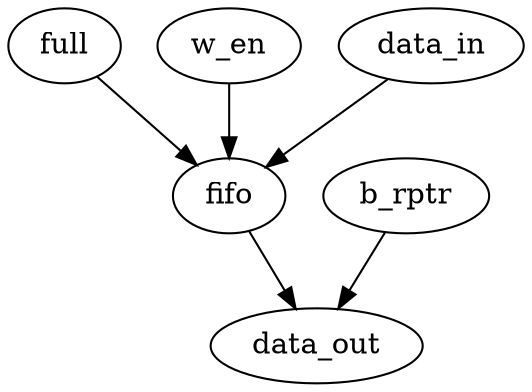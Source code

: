 strict digraph "" {
	full -> fifo	 [weight=1.0];
	w_en -> fifo	 [weight=1.0];
	data_in -> fifo	 [weight=1.0];
	fifo -> data_out	 [weight=1.0];
	b_rptr -> data_out	 [weight=1.0];
}
